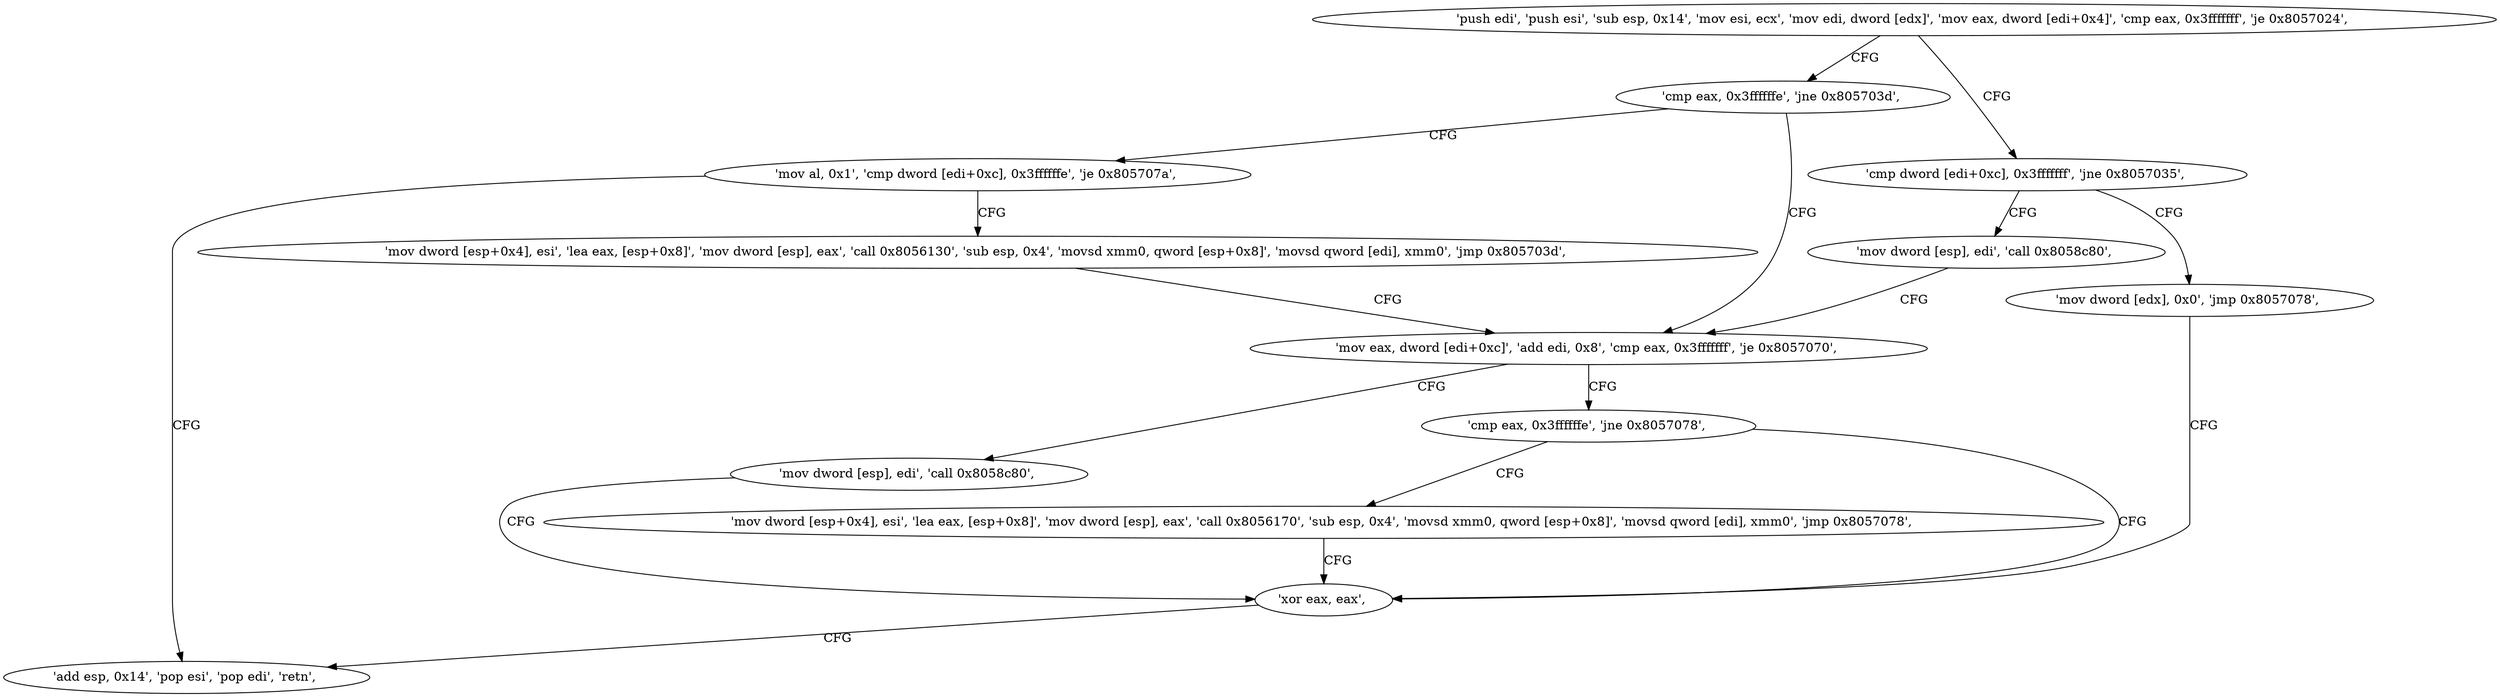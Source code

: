 digraph "func" {
"134574048" [label = "'push edi', 'push esi', 'sub esp, 0x14', 'mov esi, ecx', 'mov edi, dword [edx]', 'mov eax, dword [edi+0x4]', 'cmp eax, 0x3fffffff', 'je 0x8057024', " ]
"134574116" [label = "'cmp dword [edi+0xc], 0x3fffffff', 'jne 0x8057035', " ]
"134574067" [label = "'cmp eax, 0x3ffffffe', 'jne 0x805703d', " ]
"134574133" [label = "'mov dword [esp], edi', 'call 0x8058c80', " ]
"134574125" [label = "'mov dword [edx], 0x0', 'jmp 0x8057078', " ]
"134574141" [label = "'mov eax, dword [edi+0xc]', 'add edi, 0x8', 'cmp eax, 0x3fffffff', 'je 0x8057070', " ]
"134574074" [label = "'mov al, 0x1', 'cmp dword [edi+0xc], 0x3ffffffe', 'je 0x805707a', " ]
"134574200" [label = "'xor eax, eax', " ]
"134574192" [label = "'mov dword [esp], edi', 'call 0x8058c80', " ]
"134574154" [label = "'cmp eax, 0x3ffffffe', 'jne 0x8057078', " ]
"134574202" [label = "'add esp, 0x14', 'pop esi', 'pop edi', 'retn', " ]
"134574085" [label = "'mov dword [esp+0x4], esi', 'lea eax, [esp+0x8]', 'mov dword [esp], eax', 'call 0x8056130', 'sub esp, 0x4', 'movsd xmm0, qword [esp+0x8]', 'movsd qword [edi], xmm0', 'jmp 0x805703d', " ]
"134574161" [label = "'mov dword [esp+0x4], esi', 'lea eax, [esp+0x8]', 'mov dword [esp], eax', 'call 0x8056170', 'sub esp, 0x4', 'movsd xmm0, qword [esp+0x8]', 'movsd qword [edi], xmm0', 'jmp 0x8057078', " ]
"134574048" -> "134574116" [ label = "CFG" ]
"134574048" -> "134574067" [ label = "CFG" ]
"134574116" -> "134574133" [ label = "CFG" ]
"134574116" -> "134574125" [ label = "CFG" ]
"134574067" -> "134574141" [ label = "CFG" ]
"134574067" -> "134574074" [ label = "CFG" ]
"134574133" -> "134574141" [ label = "CFG" ]
"134574125" -> "134574200" [ label = "CFG" ]
"134574141" -> "134574192" [ label = "CFG" ]
"134574141" -> "134574154" [ label = "CFG" ]
"134574074" -> "134574202" [ label = "CFG" ]
"134574074" -> "134574085" [ label = "CFG" ]
"134574200" -> "134574202" [ label = "CFG" ]
"134574192" -> "134574200" [ label = "CFG" ]
"134574154" -> "134574200" [ label = "CFG" ]
"134574154" -> "134574161" [ label = "CFG" ]
"134574085" -> "134574141" [ label = "CFG" ]
"134574161" -> "134574200" [ label = "CFG" ]
}
